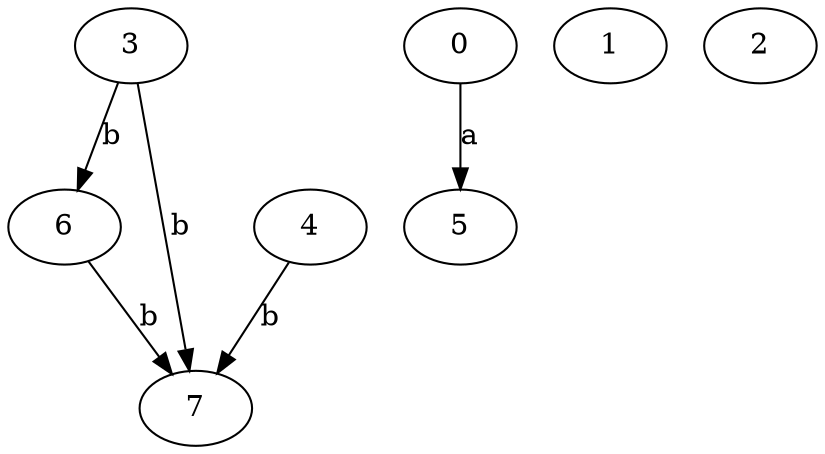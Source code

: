 strict digraph  {
3;
4;
0;
1;
5;
6;
7;
2;
3 -> 6  [label=b];
3 -> 7  [label=b];
4 -> 7  [label=b];
0 -> 5  [label=a];
6 -> 7  [label=b];
}
